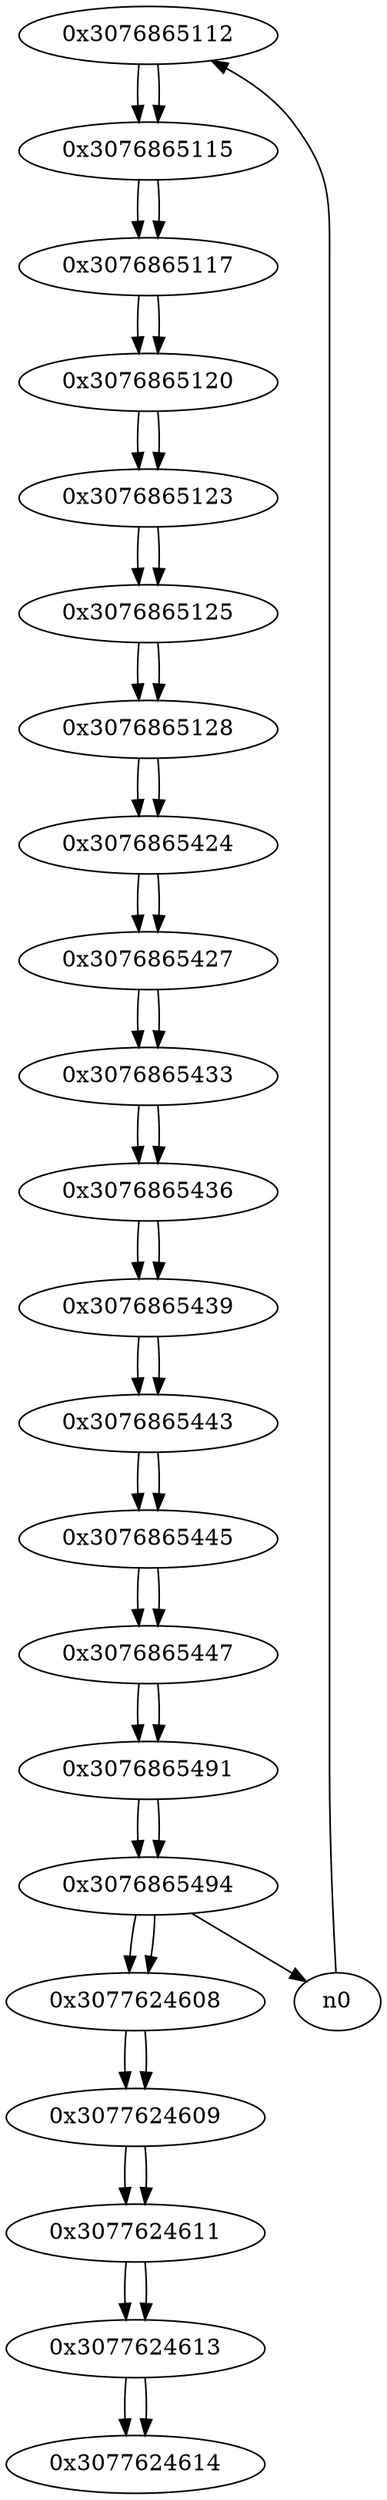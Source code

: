digraph G{
/* nodes */
  n1 [label="0x3076865112"]
  n2 [label="0x3076865115"]
  n3 [label="0x3076865117"]
  n4 [label="0x3076865120"]
  n5 [label="0x3076865123"]
  n6 [label="0x3076865125"]
  n7 [label="0x3076865128"]
  n8 [label="0x3076865424"]
  n9 [label="0x3076865427"]
  n10 [label="0x3076865433"]
  n11 [label="0x3076865436"]
  n12 [label="0x3076865439"]
  n13 [label="0x3076865443"]
  n14 [label="0x3076865445"]
  n15 [label="0x3076865447"]
  n16 [label="0x3076865491"]
  n17 [label="0x3076865494"]
  n18 [label="0x3077624608"]
  n19 [label="0x3077624609"]
  n20 [label="0x3077624611"]
  n21 [label="0x3077624613"]
  n22 [label="0x3077624614"]
/* edges */
n1 -> n2;
n0 -> n1;
n2 -> n3;
n1 -> n2;
n3 -> n4;
n2 -> n3;
n4 -> n5;
n3 -> n4;
n5 -> n6;
n4 -> n5;
n6 -> n7;
n5 -> n6;
n7 -> n8;
n6 -> n7;
n8 -> n9;
n7 -> n8;
n9 -> n10;
n8 -> n9;
n10 -> n11;
n9 -> n10;
n11 -> n12;
n10 -> n11;
n12 -> n13;
n11 -> n12;
n13 -> n14;
n12 -> n13;
n14 -> n15;
n13 -> n14;
n15 -> n16;
n14 -> n15;
n16 -> n17;
n15 -> n16;
n17 -> n0;
n17 -> n18;
n16 -> n17;
n18 -> n19;
n17 -> n18;
n19 -> n20;
n18 -> n19;
n20 -> n21;
n19 -> n20;
n21 -> n22;
n20 -> n21;
n21 -> n22;
}
